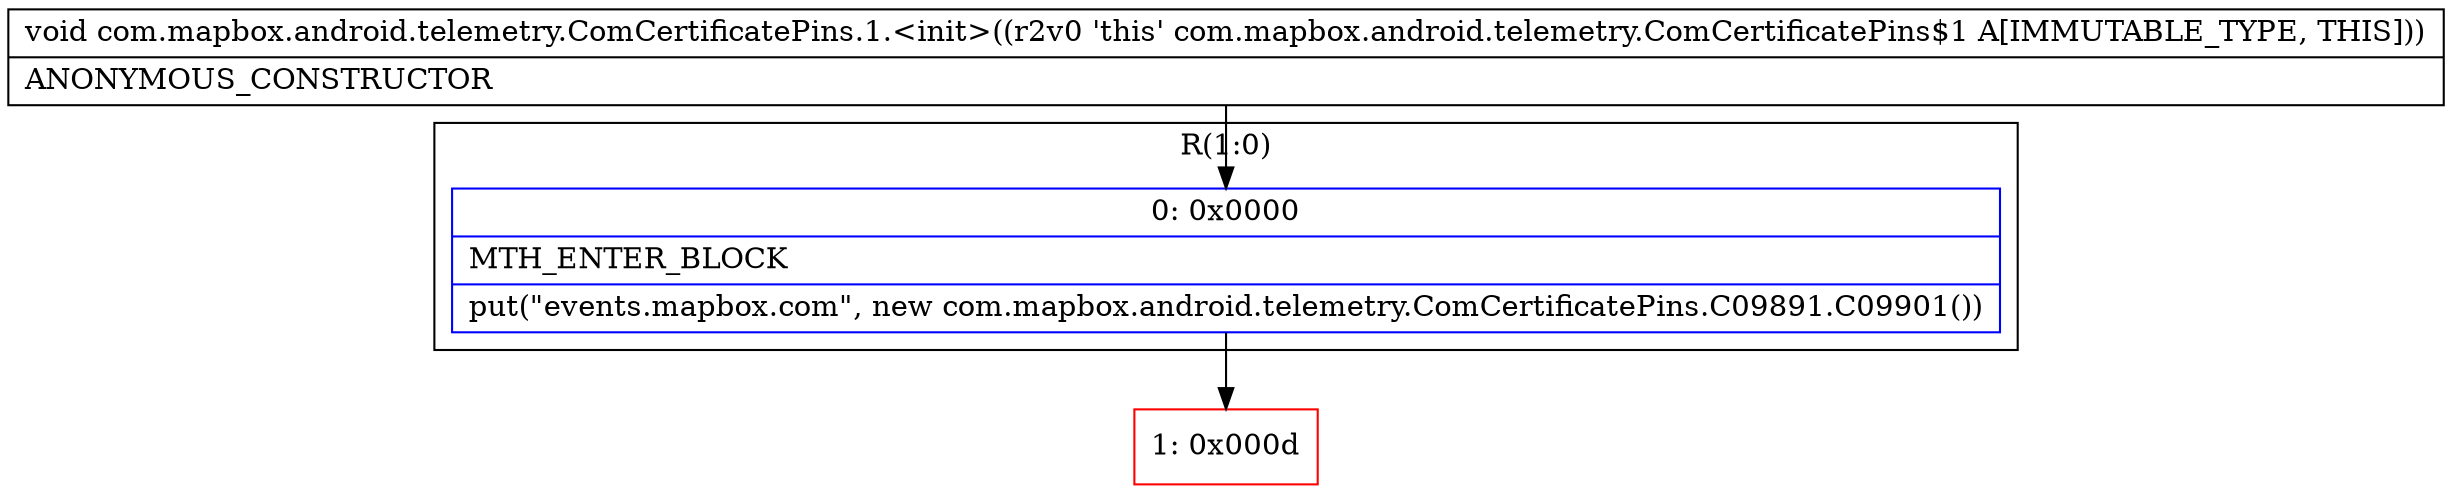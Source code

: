 digraph "CFG forcom.mapbox.android.telemetry.ComCertificatePins.1.\<init\>()V" {
subgraph cluster_Region_2056869399 {
label = "R(1:0)";
node [shape=record,color=blue];
Node_0 [shape=record,label="{0\:\ 0x0000|MTH_ENTER_BLOCK\l|put(\"events.mapbox.com\", new com.mapbox.android.telemetry.ComCertificatePins.C09891.C09901())\l}"];
}
Node_1 [shape=record,color=red,label="{1\:\ 0x000d}"];
MethodNode[shape=record,label="{void com.mapbox.android.telemetry.ComCertificatePins.1.\<init\>((r2v0 'this' com.mapbox.android.telemetry.ComCertificatePins$1 A[IMMUTABLE_TYPE, THIS]))  | ANONYMOUS_CONSTRUCTOR\l}"];
MethodNode -> Node_0;
Node_0 -> Node_1;
}

